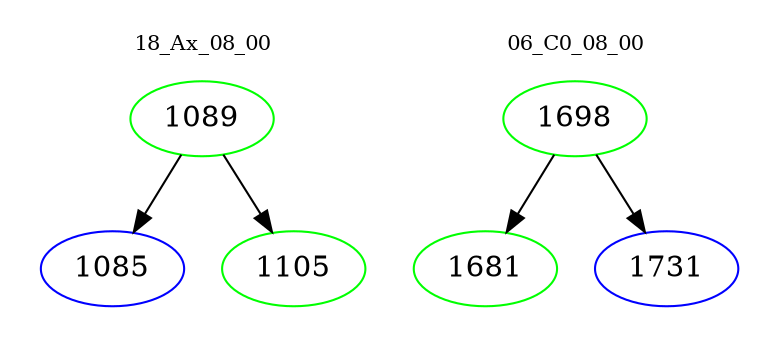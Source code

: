 digraph{
subgraph cluster_0 {
color = white
label = "18_Ax_08_00";
fontsize=10;
T0_1089 [label="1089", color="green"]
T0_1089 -> T0_1085 [color="black"]
T0_1085 [label="1085", color="blue"]
T0_1089 -> T0_1105 [color="black"]
T0_1105 [label="1105", color="green"]
}
subgraph cluster_1 {
color = white
label = "06_C0_08_00";
fontsize=10;
T1_1698 [label="1698", color="green"]
T1_1698 -> T1_1681 [color="black"]
T1_1681 [label="1681", color="green"]
T1_1698 -> T1_1731 [color="black"]
T1_1731 [label="1731", color="blue"]
}
}
